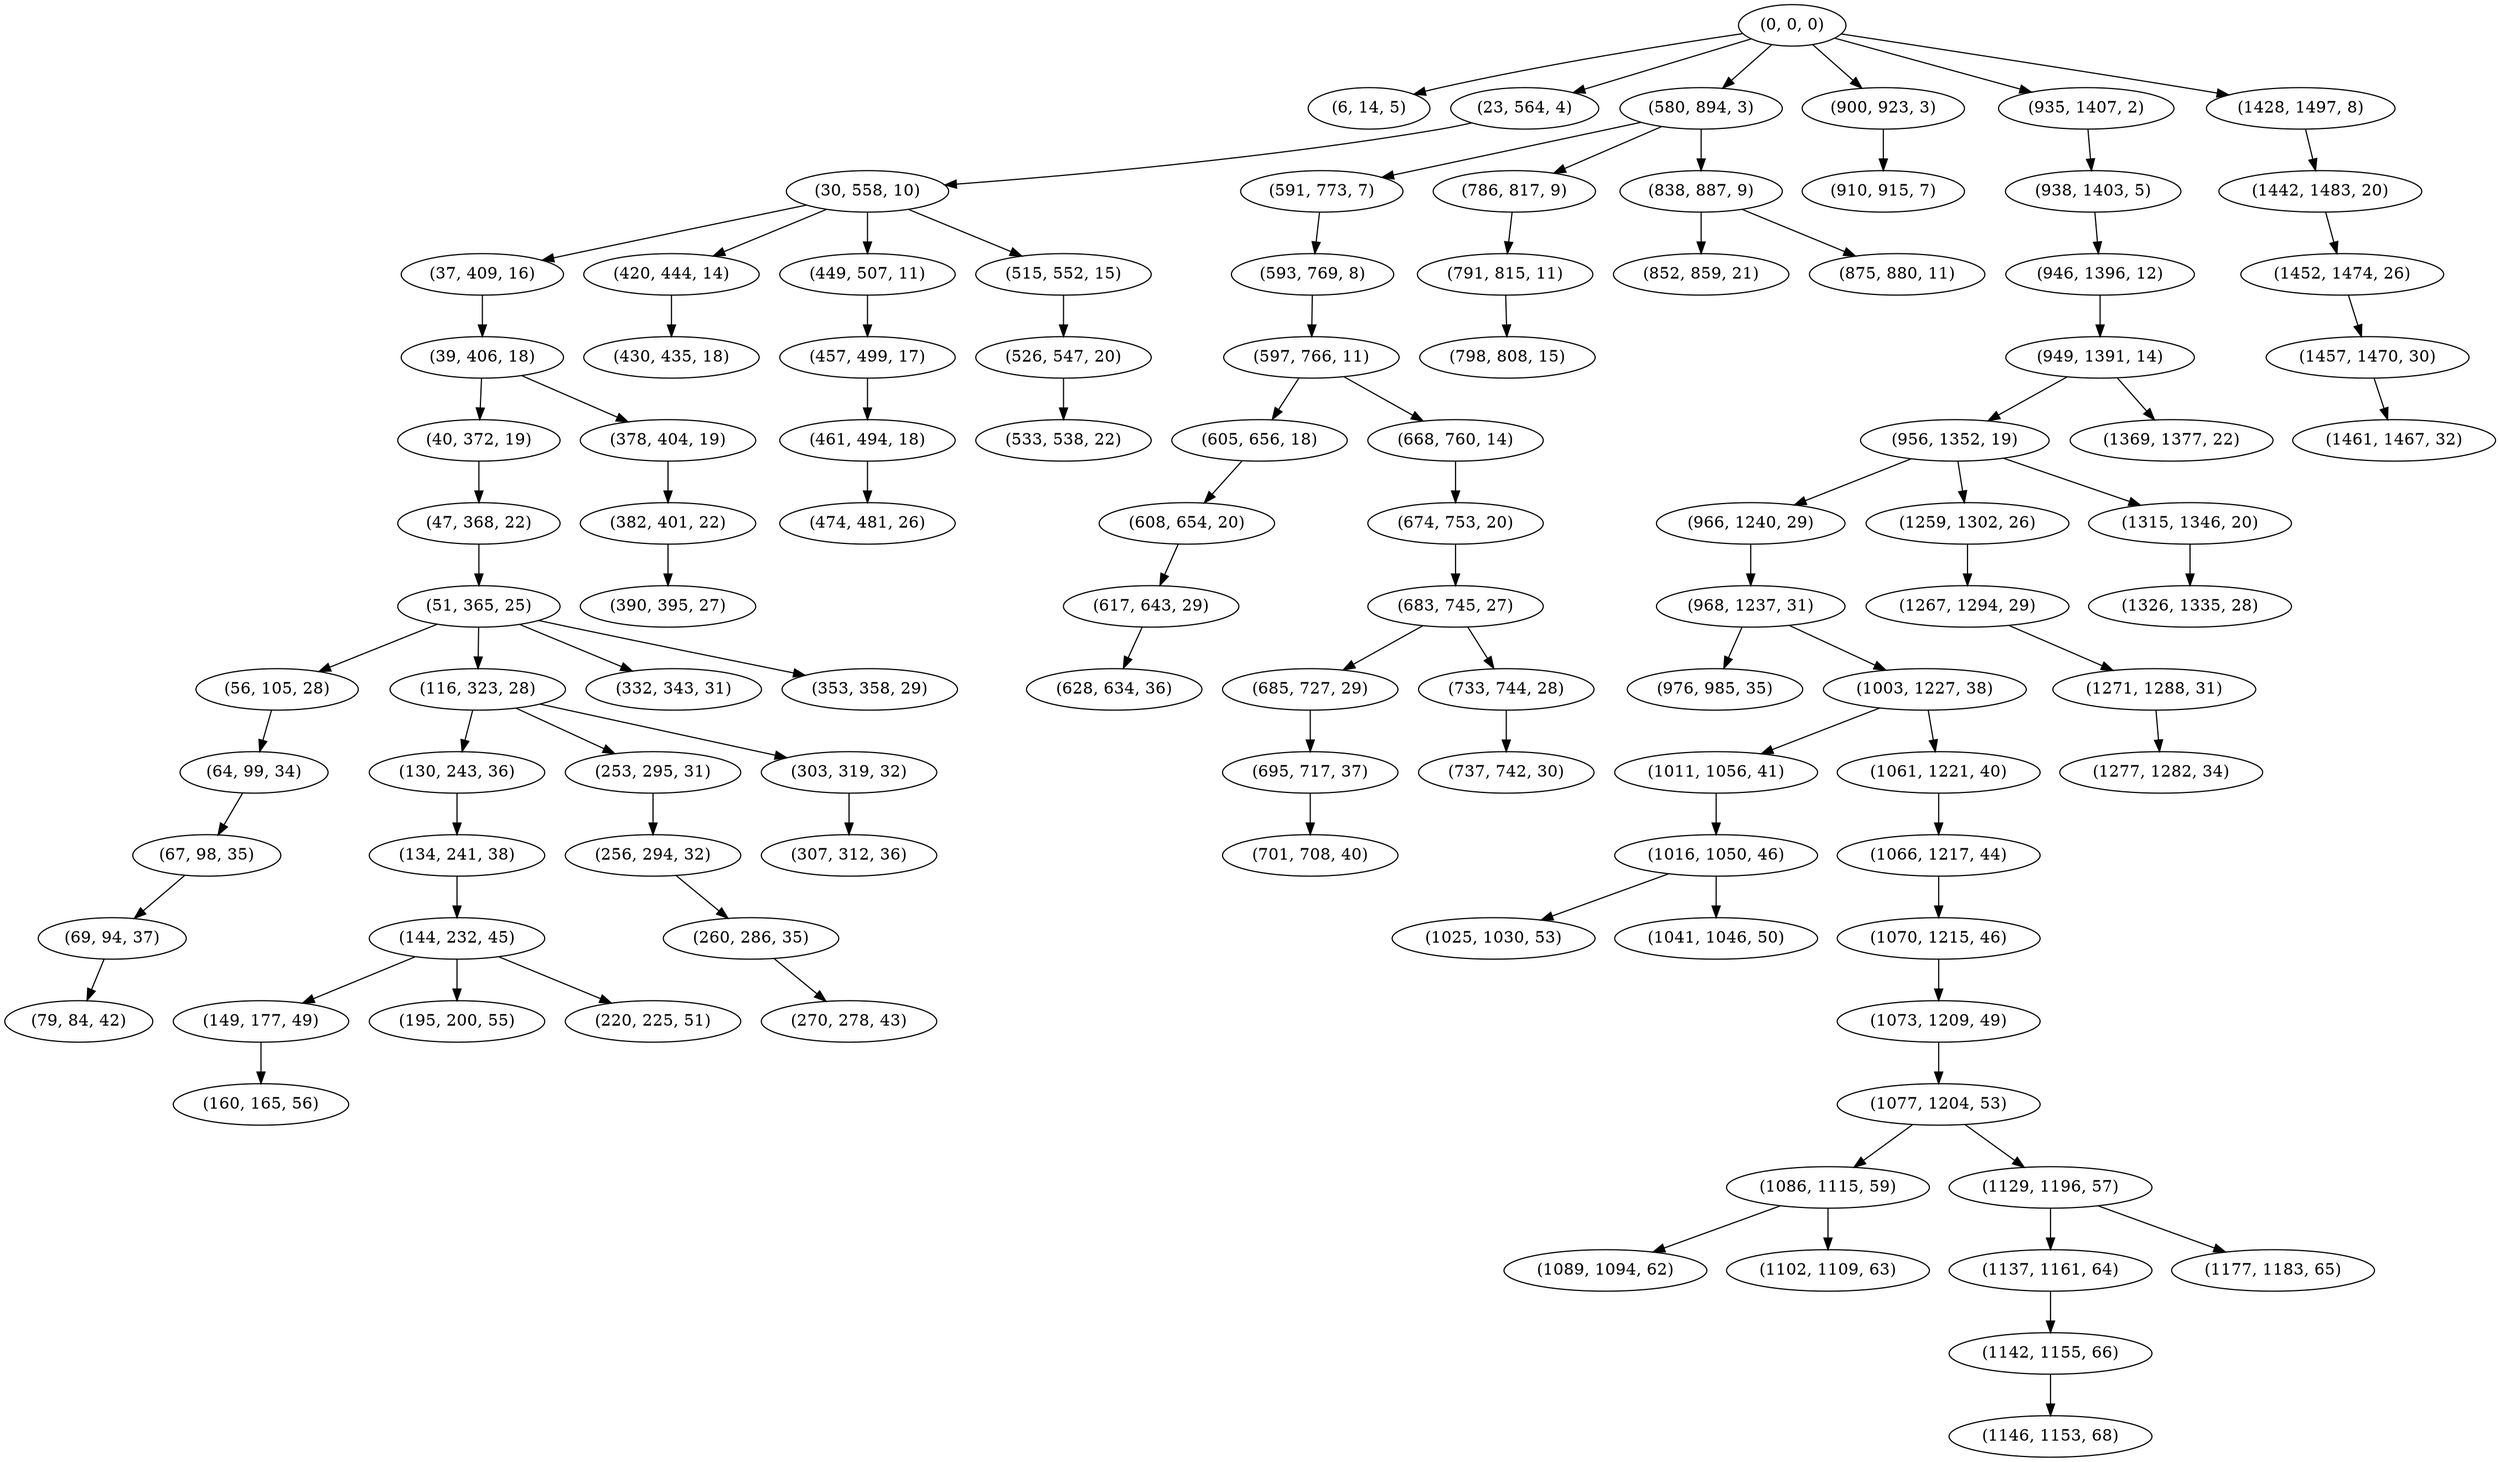 digraph tree {
    "(0, 0, 0)";
    "(6, 14, 5)";
    "(23, 564, 4)";
    "(30, 558, 10)";
    "(37, 409, 16)";
    "(39, 406, 18)";
    "(40, 372, 19)";
    "(47, 368, 22)";
    "(51, 365, 25)";
    "(56, 105, 28)";
    "(64, 99, 34)";
    "(67, 98, 35)";
    "(69, 94, 37)";
    "(79, 84, 42)";
    "(116, 323, 28)";
    "(130, 243, 36)";
    "(134, 241, 38)";
    "(144, 232, 45)";
    "(149, 177, 49)";
    "(160, 165, 56)";
    "(195, 200, 55)";
    "(220, 225, 51)";
    "(253, 295, 31)";
    "(256, 294, 32)";
    "(260, 286, 35)";
    "(270, 278, 43)";
    "(303, 319, 32)";
    "(307, 312, 36)";
    "(332, 343, 31)";
    "(353, 358, 29)";
    "(378, 404, 19)";
    "(382, 401, 22)";
    "(390, 395, 27)";
    "(420, 444, 14)";
    "(430, 435, 18)";
    "(449, 507, 11)";
    "(457, 499, 17)";
    "(461, 494, 18)";
    "(474, 481, 26)";
    "(515, 552, 15)";
    "(526, 547, 20)";
    "(533, 538, 22)";
    "(580, 894, 3)";
    "(591, 773, 7)";
    "(593, 769, 8)";
    "(597, 766, 11)";
    "(605, 656, 18)";
    "(608, 654, 20)";
    "(617, 643, 29)";
    "(628, 634, 36)";
    "(668, 760, 14)";
    "(674, 753, 20)";
    "(683, 745, 27)";
    "(685, 727, 29)";
    "(695, 717, 37)";
    "(701, 708, 40)";
    "(733, 744, 28)";
    "(737, 742, 30)";
    "(786, 817, 9)";
    "(791, 815, 11)";
    "(798, 808, 15)";
    "(838, 887, 9)";
    "(852, 859, 21)";
    "(875, 880, 11)";
    "(900, 923, 3)";
    "(910, 915, 7)";
    "(935, 1407, 2)";
    "(938, 1403, 5)";
    "(946, 1396, 12)";
    "(949, 1391, 14)";
    "(956, 1352, 19)";
    "(966, 1240, 29)";
    "(968, 1237, 31)";
    "(976, 985, 35)";
    "(1003, 1227, 38)";
    "(1011, 1056, 41)";
    "(1016, 1050, 46)";
    "(1025, 1030, 53)";
    "(1041, 1046, 50)";
    "(1061, 1221, 40)";
    "(1066, 1217, 44)";
    "(1070, 1215, 46)";
    "(1073, 1209, 49)";
    "(1077, 1204, 53)";
    "(1086, 1115, 59)";
    "(1089, 1094, 62)";
    "(1102, 1109, 63)";
    "(1129, 1196, 57)";
    "(1137, 1161, 64)";
    "(1142, 1155, 66)";
    "(1146, 1153, 68)";
    "(1177, 1183, 65)";
    "(1259, 1302, 26)";
    "(1267, 1294, 29)";
    "(1271, 1288, 31)";
    "(1277, 1282, 34)";
    "(1315, 1346, 20)";
    "(1326, 1335, 28)";
    "(1369, 1377, 22)";
    "(1428, 1497, 8)";
    "(1442, 1483, 20)";
    "(1452, 1474, 26)";
    "(1457, 1470, 30)";
    "(1461, 1467, 32)";
    "(0, 0, 0)" -> "(6, 14, 5)";
    "(0, 0, 0)" -> "(23, 564, 4)";
    "(0, 0, 0)" -> "(580, 894, 3)";
    "(0, 0, 0)" -> "(900, 923, 3)";
    "(0, 0, 0)" -> "(935, 1407, 2)";
    "(0, 0, 0)" -> "(1428, 1497, 8)";
    "(23, 564, 4)" -> "(30, 558, 10)";
    "(30, 558, 10)" -> "(37, 409, 16)";
    "(30, 558, 10)" -> "(420, 444, 14)";
    "(30, 558, 10)" -> "(449, 507, 11)";
    "(30, 558, 10)" -> "(515, 552, 15)";
    "(37, 409, 16)" -> "(39, 406, 18)";
    "(39, 406, 18)" -> "(40, 372, 19)";
    "(39, 406, 18)" -> "(378, 404, 19)";
    "(40, 372, 19)" -> "(47, 368, 22)";
    "(47, 368, 22)" -> "(51, 365, 25)";
    "(51, 365, 25)" -> "(56, 105, 28)";
    "(51, 365, 25)" -> "(116, 323, 28)";
    "(51, 365, 25)" -> "(332, 343, 31)";
    "(51, 365, 25)" -> "(353, 358, 29)";
    "(56, 105, 28)" -> "(64, 99, 34)";
    "(64, 99, 34)" -> "(67, 98, 35)";
    "(67, 98, 35)" -> "(69, 94, 37)";
    "(69, 94, 37)" -> "(79, 84, 42)";
    "(116, 323, 28)" -> "(130, 243, 36)";
    "(116, 323, 28)" -> "(253, 295, 31)";
    "(116, 323, 28)" -> "(303, 319, 32)";
    "(130, 243, 36)" -> "(134, 241, 38)";
    "(134, 241, 38)" -> "(144, 232, 45)";
    "(144, 232, 45)" -> "(149, 177, 49)";
    "(144, 232, 45)" -> "(195, 200, 55)";
    "(144, 232, 45)" -> "(220, 225, 51)";
    "(149, 177, 49)" -> "(160, 165, 56)";
    "(253, 295, 31)" -> "(256, 294, 32)";
    "(256, 294, 32)" -> "(260, 286, 35)";
    "(260, 286, 35)" -> "(270, 278, 43)";
    "(303, 319, 32)" -> "(307, 312, 36)";
    "(378, 404, 19)" -> "(382, 401, 22)";
    "(382, 401, 22)" -> "(390, 395, 27)";
    "(420, 444, 14)" -> "(430, 435, 18)";
    "(449, 507, 11)" -> "(457, 499, 17)";
    "(457, 499, 17)" -> "(461, 494, 18)";
    "(461, 494, 18)" -> "(474, 481, 26)";
    "(515, 552, 15)" -> "(526, 547, 20)";
    "(526, 547, 20)" -> "(533, 538, 22)";
    "(580, 894, 3)" -> "(591, 773, 7)";
    "(580, 894, 3)" -> "(786, 817, 9)";
    "(580, 894, 3)" -> "(838, 887, 9)";
    "(591, 773, 7)" -> "(593, 769, 8)";
    "(593, 769, 8)" -> "(597, 766, 11)";
    "(597, 766, 11)" -> "(605, 656, 18)";
    "(597, 766, 11)" -> "(668, 760, 14)";
    "(605, 656, 18)" -> "(608, 654, 20)";
    "(608, 654, 20)" -> "(617, 643, 29)";
    "(617, 643, 29)" -> "(628, 634, 36)";
    "(668, 760, 14)" -> "(674, 753, 20)";
    "(674, 753, 20)" -> "(683, 745, 27)";
    "(683, 745, 27)" -> "(685, 727, 29)";
    "(683, 745, 27)" -> "(733, 744, 28)";
    "(685, 727, 29)" -> "(695, 717, 37)";
    "(695, 717, 37)" -> "(701, 708, 40)";
    "(733, 744, 28)" -> "(737, 742, 30)";
    "(786, 817, 9)" -> "(791, 815, 11)";
    "(791, 815, 11)" -> "(798, 808, 15)";
    "(838, 887, 9)" -> "(852, 859, 21)";
    "(838, 887, 9)" -> "(875, 880, 11)";
    "(900, 923, 3)" -> "(910, 915, 7)";
    "(935, 1407, 2)" -> "(938, 1403, 5)";
    "(938, 1403, 5)" -> "(946, 1396, 12)";
    "(946, 1396, 12)" -> "(949, 1391, 14)";
    "(949, 1391, 14)" -> "(956, 1352, 19)";
    "(949, 1391, 14)" -> "(1369, 1377, 22)";
    "(956, 1352, 19)" -> "(966, 1240, 29)";
    "(956, 1352, 19)" -> "(1259, 1302, 26)";
    "(956, 1352, 19)" -> "(1315, 1346, 20)";
    "(966, 1240, 29)" -> "(968, 1237, 31)";
    "(968, 1237, 31)" -> "(976, 985, 35)";
    "(968, 1237, 31)" -> "(1003, 1227, 38)";
    "(1003, 1227, 38)" -> "(1011, 1056, 41)";
    "(1003, 1227, 38)" -> "(1061, 1221, 40)";
    "(1011, 1056, 41)" -> "(1016, 1050, 46)";
    "(1016, 1050, 46)" -> "(1025, 1030, 53)";
    "(1016, 1050, 46)" -> "(1041, 1046, 50)";
    "(1061, 1221, 40)" -> "(1066, 1217, 44)";
    "(1066, 1217, 44)" -> "(1070, 1215, 46)";
    "(1070, 1215, 46)" -> "(1073, 1209, 49)";
    "(1073, 1209, 49)" -> "(1077, 1204, 53)";
    "(1077, 1204, 53)" -> "(1086, 1115, 59)";
    "(1077, 1204, 53)" -> "(1129, 1196, 57)";
    "(1086, 1115, 59)" -> "(1089, 1094, 62)";
    "(1086, 1115, 59)" -> "(1102, 1109, 63)";
    "(1129, 1196, 57)" -> "(1137, 1161, 64)";
    "(1129, 1196, 57)" -> "(1177, 1183, 65)";
    "(1137, 1161, 64)" -> "(1142, 1155, 66)";
    "(1142, 1155, 66)" -> "(1146, 1153, 68)";
    "(1259, 1302, 26)" -> "(1267, 1294, 29)";
    "(1267, 1294, 29)" -> "(1271, 1288, 31)";
    "(1271, 1288, 31)" -> "(1277, 1282, 34)";
    "(1315, 1346, 20)" -> "(1326, 1335, 28)";
    "(1428, 1497, 8)" -> "(1442, 1483, 20)";
    "(1442, 1483, 20)" -> "(1452, 1474, 26)";
    "(1452, 1474, 26)" -> "(1457, 1470, 30)";
    "(1457, 1470, 30)" -> "(1461, 1467, 32)";
}
